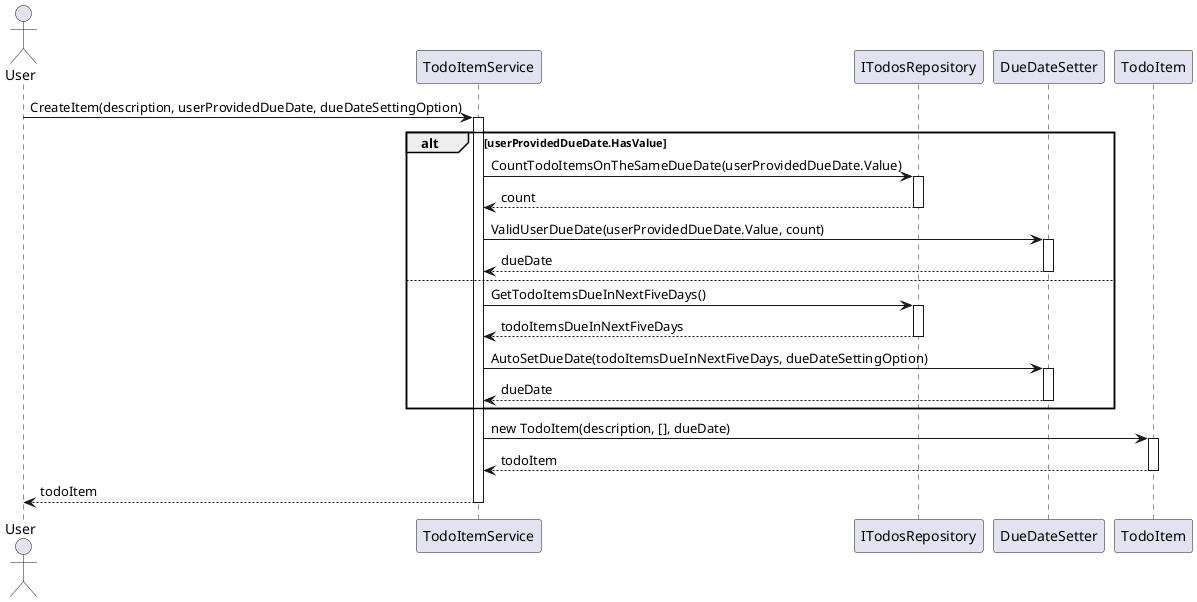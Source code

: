 @startuml
actor User
participant "TodoItemService" as TIS
participant "ITodosRepository" as TR
participant "DueDateSetter" as DDS
participant "TodoItem" as TI

User -> TIS: CreateItem(description, userProvidedDueDate, dueDateSettingOption)
activate TIS

alt userProvidedDueDate.HasValue
    TIS -> TR : CountTodoItemsOnTheSameDueDate(userProvidedDueDate.Value)
    activate TR
    TR --> TIS : count
    deactivate TR

    TIS -> DDS : ValidUserDueDate(userProvidedDueDate.Value, count)
    activate DDS
    DDS --> TIS : dueDate
    deactivate DDS
else
    TIS -> TR : GetTodoItemsDueInNextFiveDays()
    activate TR
    TR --> TIS : todoItemsDueInNextFiveDays
    deactivate TR

    TIS -> DDS : AutoSetDueDate(todoItemsDueInNextFiveDays, dueDateSettingOption)
    activate DDS
    DDS --> TIS : dueDate
    deactivate DDS
end

TIS -> TI : new TodoItem(description, [], dueDate)
activate TI
TI --> TIS: todoItem
deactivate TI
TIS --> User : todoItem
deactivate TIS
@enduml